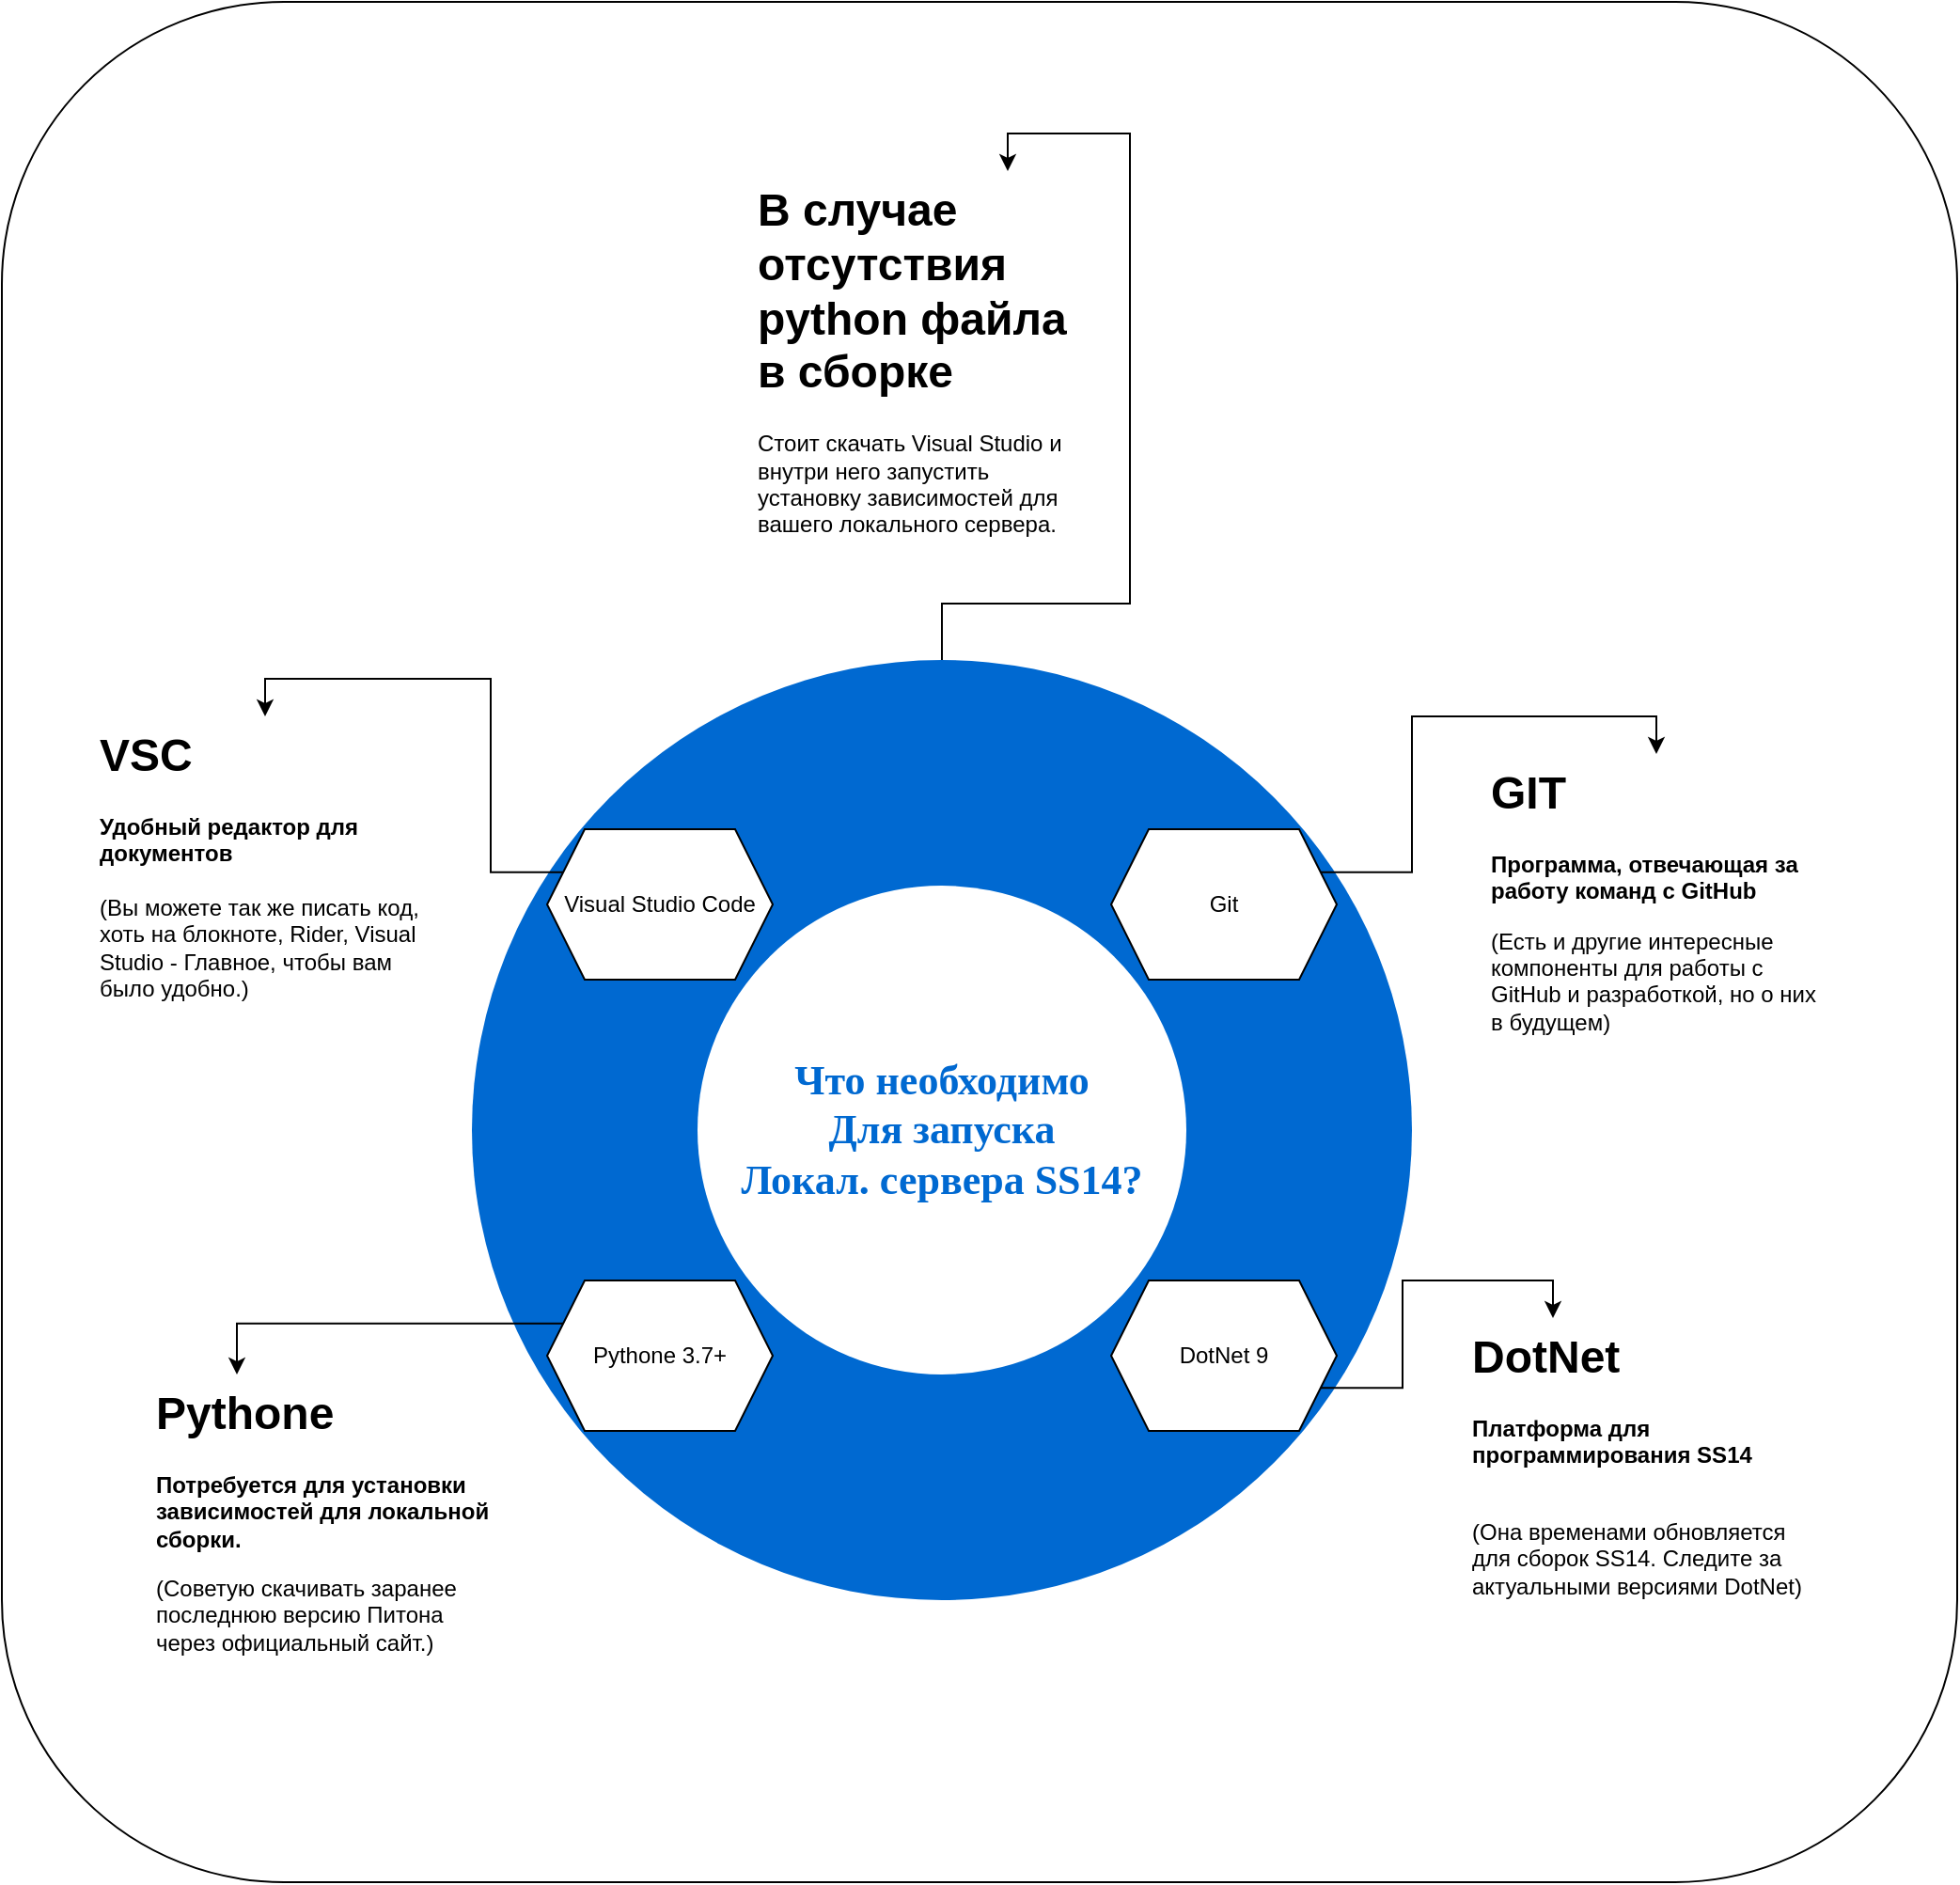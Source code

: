 <mxfile version="28.0.6">
  <diagram name="Page-1" id="3e8102d1-ef87-2e61-34e1-82d9a586fe2e">
    <mxGraphModel dx="1460" dy="1423" grid="1" gridSize="10" guides="1" tooltips="1" connect="1" arrows="1" fold="1" page="1" pageScale="1" pageWidth="1100" pageHeight="850" background="none" math="0" shadow="0">
      <root>
        <mxCell id="0" />
        <mxCell id="1" parent="0" />
        <mxCell id="OWTb0kHqQhGbyCQGu844-22" value="" style="rounded=1;whiteSpace=wrap;html=1;" vertex="1" parent="1">
          <mxGeometry x="30" y="-240" width="1040" height="1000" as="geometry" />
        </mxCell>
        <mxCell id="OWTb0kHqQhGbyCQGu844-9" style="edgeStyle=orthogonalEdgeStyle;rounded=0;orthogonalLoop=1;jettySize=auto;html=1;exitX=0.5;exitY=0;exitDx=0;exitDy=0;entryX=0.75;entryY=0;entryDx=0;entryDy=0;" edge="1" parent="1" source="70666756c84bb93c-1" target="OWTb0kHqQhGbyCQGu844-7">
          <mxGeometry relative="1" as="geometry" />
        </mxCell>
        <mxCell id="70666756c84bb93c-1" value="" style="ellipse;whiteSpace=wrap;html=1;rounded=0;shadow=0;comic=0;strokeWidth=1;fontFamily=Verdana;fontSize=14;strokeColor=none;fillColor=#0069D1;" parent="1" vertex="1">
          <mxGeometry x="280" y="110" width="500" height="500" as="geometry" />
        </mxCell>
        <mxCell id="70666756c84bb93c-2" value="Что необходимо&lt;div&gt;Для запуска&lt;/div&gt;&lt;div&gt;Локал. сервера SS14?&lt;/div&gt;" style="ellipse;whiteSpace=wrap;html=1;rounded=0;shadow=0;comic=0;strokeWidth=1;fontFamily=Verdana;fontSize=22;strokeColor=none;fillColor=#ffffff;fontColor=#0069D1;fontStyle=1" parent="1" vertex="1">
          <mxGeometry x="400" y="230" width="260" height="260" as="geometry" />
        </mxCell>
        <mxCell id="OWTb0kHqQhGbyCQGu844-15" style="edgeStyle=orthogonalEdgeStyle;rounded=0;orthogonalLoop=1;jettySize=auto;html=1;exitX=0;exitY=0.25;exitDx=0;exitDy=0;entryX=0.5;entryY=0;entryDx=0;entryDy=0;" edge="1" parent="1" source="OWTb0kHqQhGbyCQGu844-3" target="OWTb0kHqQhGbyCQGu844-14">
          <mxGeometry relative="1" as="geometry" />
        </mxCell>
        <mxCell id="OWTb0kHqQhGbyCQGu844-3" value="Visual Studio Code" style="shape=hexagon;perimeter=hexagonPerimeter2;whiteSpace=wrap;html=1;fixedSize=1;" vertex="1" parent="1">
          <mxGeometry x="320" y="200" width="120" height="80" as="geometry" />
        </mxCell>
        <mxCell id="OWTb0kHqQhGbyCQGu844-11" style="edgeStyle=orthogonalEdgeStyle;rounded=0;orthogonalLoop=1;jettySize=auto;html=1;exitX=1;exitY=0.25;exitDx=0;exitDy=0;entryX=0.5;entryY=0;entryDx=0;entryDy=0;" edge="1" parent="1" source="OWTb0kHqQhGbyCQGu844-4" target="OWTb0kHqQhGbyCQGu844-10">
          <mxGeometry relative="1" as="geometry" />
        </mxCell>
        <mxCell id="OWTb0kHqQhGbyCQGu844-4" value="Git" style="shape=hexagon;perimeter=hexagonPerimeter2;whiteSpace=wrap;html=1;fixedSize=1;" vertex="1" parent="1">
          <mxGeometry x="620" y="200" width="120" height="80" as="geometry" />
        </mxCell>
        <mxCell id="OWTb0kHqQhGbyCQGu844-13" style="edgeStyle=orthogonalEdgeStyle;rounded=0;orthogonalLoop=1;jettySize=auto;html=1;exitX=1;exitY=0.75;exitDx=0;exitDy=0;entryX=0.25;entryY=0;entryDx=0;entryDy=0;" edge="1" parent="1" source="OWTb0kHqQhGbyCQGu844-5" target="OWTb0kHqQhGbyCQGu844-12">
          <mxGeometry relative="1" as="geometry" />
        </mxCell>
        <mxCell id="OWTb0kHqQhGbyCQGu844-5" value="DotNet 9" style="shape=hexagon;perimeter=hexagonPerimeter2;whiteSpace=wrap;html=1;fixedSize=1;" vertex="1" parent="1">
          <mxGeometry x="620" y="440" width="120" height="80" as="geometry" />
        </mxCell>
        <mxCell id="OWTb0kHqQhGbyCQGu844-19" style="edgeStyle=orthogonalEdgeStyle;rounded=0;orthogonalLoop=1;jettySize=auto;html=1;exitX=0;exitY=0.25;exitDx=0;exitDy=0;entryX=0.25;entryY=0;entryDx=0;entryDy=0;" edge="1" parent="1" source="OWTb0kHqQhGbyCQGu844-6" target="OWTb0kHqQhGbyCQGu844-17">
          <mxGeometry relative="1" as="geometry" />
        </mxCell>
        <mxCell id="OWTb0kHqQhGbyCQGu844-6" value="Pythone 3.7+" style="shape=hexagon;perimeter=hexagonPerimeter2;whiteSpace=wrap;html=1;fixedSize=1;" vertex="1" parent="1">
          <mxGeometry x="320" y="440" width="120" height="80" as="geometry" />
        </mxCell>
        <mxCell id="OWTb0kHqQhGbyCQGu844-7" value="&lt;h1 style=&quot;margin-top: 0px;&quot;&gt;В случае отсутствия python файла в сборке&lt;/h1&gt;&lt;p&gt;Стоит скачать Visual Studio и внутри него запустить установку зависимостей для вашего локального сервера.&lt;/p&gt;" style="text;html=1;whiteSpace=wrap;overflow=hidden;rounded=0;" vertex="1" parent="1">
          <mxGeometry x="430" y="-150" width="180" height="200" as="geometry" />
        </mxCell>
        <mxCell id="OWTb0kHqQhGbyCQGu844-10" value="&lt;h1 style=&quot;margin-top: 0px;&quot;&gt;GIT&lt;/h1&gt;&lt;p&gt;&lt;b&gt;Программа, отвечающая за работу команд с GitHub&lt;/b&gt;&lt;/p&gt;&lt;p&gt;(Есть и другие интересные компоненты для работы с GitHub и разработкой, но о них в будущем)&lt;/p&gt;" style="text;html=1;whiteSpace=wrap;overflow=hidden;rounded=0;" vertex="1" parent="1">
          <mxGeometry x="820" y="160" width="180" height="150" as="geometry" />
        </mxCell>
        <mxCell id="OWTb0kHqQhGbyCQGu844-12" value="&lt;h1 style=&quot;margin-top: 0px;&quot;&gt;DotNet&lt;/h1&gt;&lt;p&gt;&lt;b&gt;Платформа для программирования SS14&lt;/b&gt;&lt;/p&gt;&lt;p&gt;&lt;b&gt;&lt;br&gt;&lt;/b&gt;(Она временами обновляется для сборок SS14. Следите за актуальными версиями DotNet)&lt;/p&gt;" style="text;html=1;whiteSpace=wrap;overflow=hidden;rounded=0;" vertex="1" parent="1">
          <mxGeometry x="810" y="460" width="180" height="160" as="geometry" />
        </mxCell>
        <mxCell id="OWTb0kHqQhGbyCQGu844-14" value="&lt;h1 style=&quot;margin-top: 0px;&quot;&gt;VSC&lt;/h1&gt;&lt;p&gt;&lt;b&gt;Удобный редактор для документов&lt;/b&gt;&lt;br&gt;&lt;br&gt;(Вы можете так же писать код, хоть на блокноте, Rider, Visual Studio - Главное, чтобы вам было удобно.)&lt;/p&gt;" style="text;html=1;whiteSpace=wrap;overflow=hidden;rounded=0;" vertex="1" parent="1">
          <mxGeometry x="80" y="140" width="180" height="170" as="geometry" />
        </mxCell>
        <mxCell id="OWTb0kHqQhGbyCQGu844-17" value="&lt;h1 style=&quot;margin-top: 0px;&quot;&gt;Pythone&lt;/h1&gt;&lt;p&gt;&lt;b&gt;Потребуется для установки зависимостей для локальной сборки.&lt;/b&gt;&lt;/p&gt;&lt;p&gt;(Советую скачивать заранее последнюю версию Питона через официальный сайт.)&lt;/p&gt;" style="text;html=1;whiteSpace=wrap;overflow=hidden;rounded=0;" vertex="1" parent="1">
          <mxGeometry x="110" y="490" width="180" height="160" as="geometry" />
        </mxCell>
      </root>
    </mxGraphModel>
  </diagram>
</mxfile>
